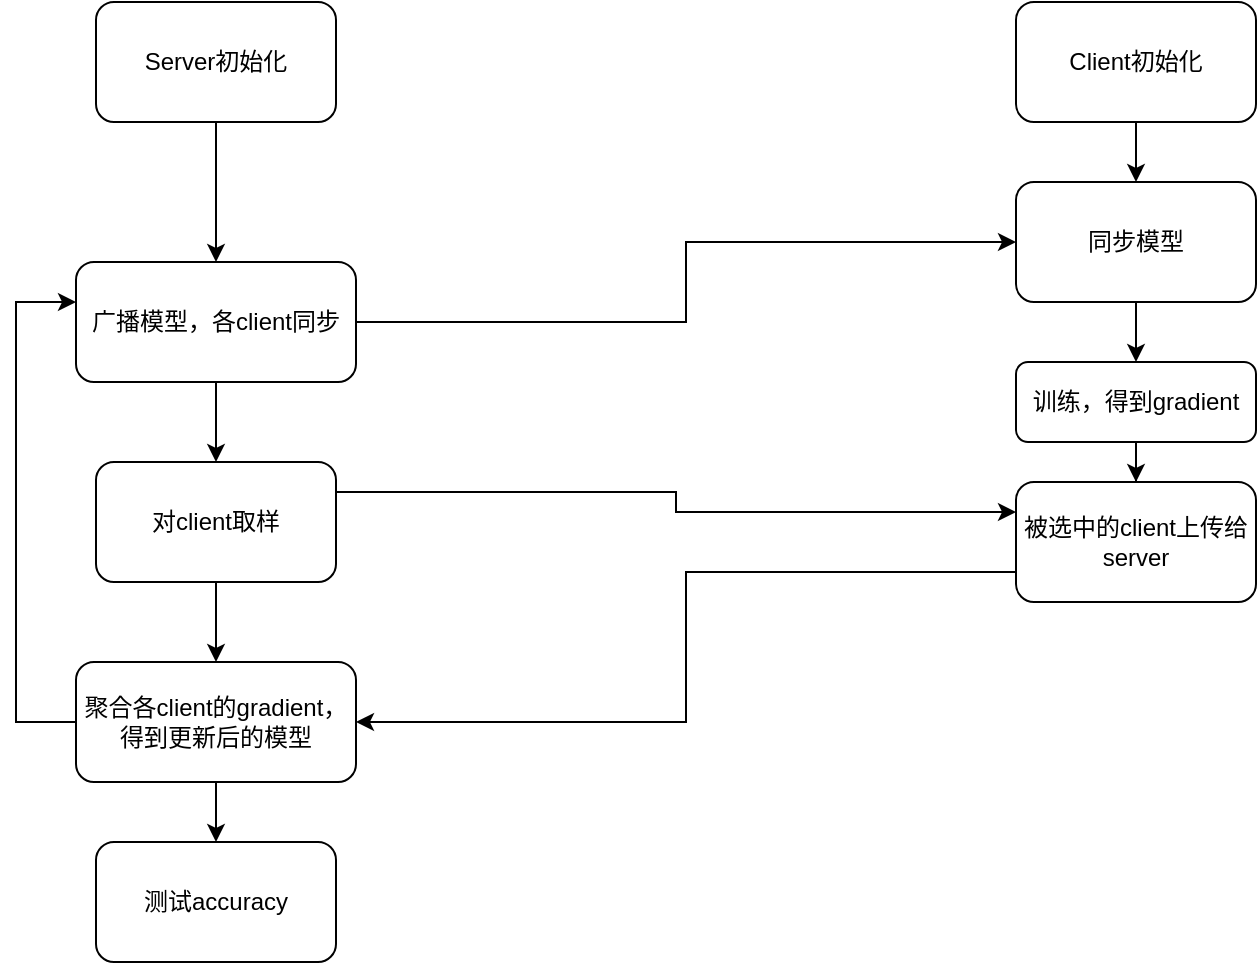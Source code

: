 <mxfile version="14.5.4" type="github">
  <diagram id="hIn1D7pAT6EuQyreA24U" name="Page-1">
    <mxGraphModel dx="1038" dy="548" grid="1" gridSize="10" guides="1" tooltips="1" connect="1" arrows="1" fold="1" page="1" pageScale="1" pageWidth="827" pageHeight="1169" math="0" shadow="0">
      <root>
        <mxCell id="0" />
        <mxCell id="1" parent="0" />
        <mxCell id="fQd2hkzv4T85OKzyne1g-7" style="edgeStyle=orthogonalEdgeStyle;rounded=0;orthogonalLoop=1;jettySize=auto;html=1;entryX=0.5;entryY=0;entryDx=0;entryDy=0;" parent="1" source="fQd2hkzv4T85OKzyne1g-5" target="fQd2hkzv4T85OKzyne1g-8" edge="1">
          <mxGeometry relative="1" as="geometry">
            <mxPoint x="140" y="120" as="targetPoint" />
          </mxGeometry>
        </mxCell>
        <mxCell id="fQd2hkzv4T85OKzyne1g-5" value="Server初始化" style="rounded=1;whiteSpace=wrap;html=1;" parent="1" vertex="1">
          <mxGeometry x="80" y="10" width="120" height="60" as="geometry" />
        </mxCell>
        <mxCell id="fQd2hkzv4T85OKzyne1g-28" style="edgeStyle=orthogonalEdgeStyle;rounded=0;orthogonalLoop=1;jettySize=auto;html=1;entryX=0.5;entryY=0;entryDx=0;entryDy=0;" parent="1" source="fQd2hkzv4T85OKzyne1g-6" target="fQd2hkzv4T85OKzyne1g-27" edge="1">
          <mxGeometry relative="1" as="geometry" />
        </mxCell>
        <mxCell id="fQd2hkzv4T85OKzyne1g-6" value="Client初始化" style="rounded=1;whiteSpace=wrap;html=1;" parent="1" vertex="1">
          <mxGeometry x="540" y="10" width="120" height="60" as="geometry" />
        </mxCell>
        <mxCell id="fQd2hkzv4T85OKzyne1g-13" style="edgeStyle=orthogonalEdgeStyle;rounded=0;orthogonalLoop=1;jettySize=auto;html=1;entryX=0;entryY=0.5;entryDx=0;entryDy=0;" parent="1" source="fQd2hkzv4T85OKzyne1g-8" target="fQd2hkzv4T85OKzyne1g-27" edge="1">
          <mxGeometry relative="1" as="geometry" />
        </mxCell>
        <mxCell id="fQd2hkzv4T85OKzyne1g-30" value="" style="edgeStyle=orthogonalEdgeStyle;rounded=0;orthogonalLoop=1;jettySize=auto;html=1;" parent="1" source="fQd2hkzv4T85OKzyne1g-8" target="fQd2hkzv4T85OKzyne1g-17" edge="1">
          <mxGeometry relative="1" as="geometry" />
        </mxCell>
        <mxCell id="fQd2hkzv4T85OKzyne1g-8" value="广播模型，各client同步" style="rounded=1;whiteSpace=wrap;html=1;" parent="1" vertex="1">
          <mxGeometry x="70" y="140" width="140" height="60" as="geometry" />
        </mxCell>
        <mxCell id="fQd2hkzv4T85OKzyne1g-22" value="" style="edgeStyle=orthogonalEdgeStyle;rounded=0;orthogonalLoop=1;jettySize=auto;html=1;" parent="1" source="fQd2hkzv4T85OKzyne1g-10" target="fQd2hkzv4T85OKzyne1g-21" edge="1">
          <mxGeometry relative="1" as="geometry" />
        </mxCell>
        <mxCell id="fQd2hkzv4T85OKzyne1g-25" style="edgeStyle=orthogonalEdgeStyle;rounded=0;orthogonalLoop=1;jettySize=auto;html=1;" parent="1" source="fQd2hkzv4T85OKzyne1g-10" edge="1">
          <mxGeometry relative="1" as="geometry">
            <mxPoint x="70" y="160" as="targetPoint" />
            <Array as="points">
              <mxPoint x="40" y="370" />
              <mxPoint x="40" y="160" />
              <mxPoint x="70" y="160" />
            </Array>
          </mxGeometry>
        </mxCell>
        <mxCell id="fQd2hkzv4T85OKzyne1g-10" value="聚合各client的gradient，得到更新后的模型" style="rounded=1;whiteSpace=wrap;html=1;" parent="1" vertex="1">
          <mxGeometry x="70" y="340" width="140" height="60" as="geometry" />
        </mxCell>
        <mxCell id="fQd2hkzv4T85OKzyne1g-15" value="" style="edgeStyle=orthogonalEdgeStyle;rounded=0;orthogonalLoop=1;jettySize=auto;html=1;" parent="1" source="fQd2hkzv4T85OKzyne1g-12" target="fQd2hkzv4T85OKzyne1g-14" edge="1">
          <mxGeometry relative="1" as="geometry" />
        </mxCell>
        <mxCell id="fQd2hkzv4T85OKzyne1g-12" value="训练，得到gradient" style="rounded=1;whiteSpace=wrap;html=1;" parent="1" vertex="1">
          <mxGeometry x="540" y="190" width="120" height="40" as="geometry" />
        </mxCell>
        <mxCell id="fQd2hkzv4T85OKzyne1g-16" style="edgeStyle=orthogonalEdgeStyle;rounded=0;orthogonalLoop=1;jettySize=auto;html=1;entryX=1;entryY=0.5;entryDx=0;entryDy=0;exitX=0;exitY=0.75;exitDx=0;exitDy=0;" parent="1" source="fQd2hkzv4T85OKzyne1g-14" target="fQd2hkzv4T85OKzyne1g-10" edge="1">
          <mxGeometry relative="1" as="geometry" />
        </mxCell>
        <mxCell id="fQd2hkzv4T85OKzyne1g-14" value="被选中的client上传给server" style="whiteSpace=wrap;html=1;rounded=1;" parent="1" vertex="1">
          <mxGeometry x="540" y="250" width="120" height="60" as="geometry" />
        </mxCell>
        <mxCell id="fQd2hkzv4T85OKzyne1g-18" style="edgeStyle=orthogonalEdgeStyle;rounded=0;orthogonalLoop=1;jettySize=auto;html=1;entryX=0;entryY=0.25;entryDx=0;entryDy=0;exitX=1;exitY=0.25;exitDx=0;exitDy=0;" parent="1" source="fQd2hkzv4T85OKzyne1g-17" target="fQd2hkzv4T85OKzyne1g-14" edge="1">
          <mxGeometry relative="1" as="geometry" />
        </mxCell>
        <mxCell id="fQd2hkzv4T85OKzyne1g-19" style="edgeStyle=orthogonalEdgeStyle;rounded=0;orthogonalLoop=1;jettySize=auto;html=1;entryX=0.5;entryY=0;entryDx=0;entryDy=0;" parent="1" source="fQd2hkzv4T85OKzyne1g-17" target="fQd2hkzv4T85OKzyne1g-10" edge="1">
          <mxGeometry relative="1" as="geometry" />
        </mxCell>
        <mxCell id="fQd2hkzv4T85OKzyne1g-17" value="对client取样" style="rounded=1;whiteSpace=wrap;html=1;" parent="1" vertex="1">
          <mxGeometry x="80" y="240" width="120" height="60" as="geometry" />
        </mxCell>
        <mxCell id="fQd2hkzv4T85OKzyne1g-21" value="测试accuracy" style="whiteSpace=wrap;html=1;rounded=1;" parent="1" vertex="1">
          <mxGeometry x="80" y="430" width="120" height="60" as="geometry" />
        </mxCell>
        <mxCell id="fQd2hkzv4T85OKzyne1g-29" style="edgeStyle=orthogonalEdgeStyle;rounded=0;orthogonalLoop=1;jettySize=auto;html=1;entryX=0.5;entryY=0;entryDx=0;entryDy=0;" parent="1" source="fQd2hkzv4T85OKzyne1g-27" target="fQd2hkzv4T85OKzyne1g-12" edge="1">
          <mxGeometry relative="1" as="geometry" />
        </mxCell>
        <mxCell id="fQd2hkzv4T85OKzyne1g-27" value="同步模型" style="rounded=1;whiteSpace=wrap;html=1;" parent="1" vertex="1">
          <mxGeometry x="540" y="100" width="120" height="60" as="geometry" />
        </mxCell>
      </root>
    </mxGraphModel>
  </diagram>
</mxfile>
